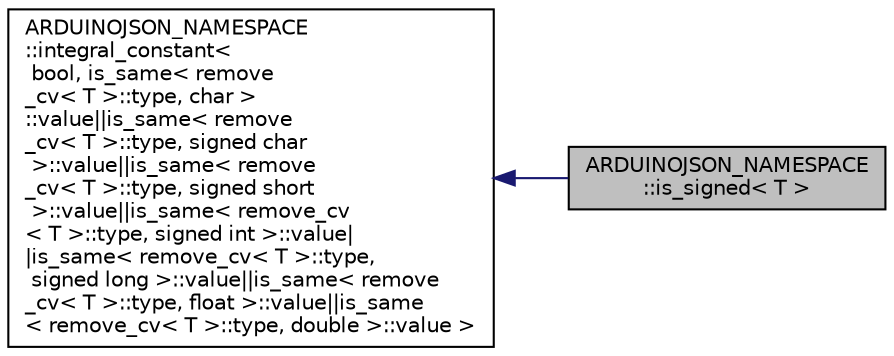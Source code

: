 digraph "ARDUINOJSON_NAMESPACE::is_signed&lt; T &gt;"
{
 // LATEX_PDF_SIZE
  edge [fontname="Helvetica",fontsize="10",labelfontname="Helvetica",labelfontsize="10"];
  node [fontname="Helvetica",fontsize="10",shape=record];
  rankdir="LR";
  Node1 [label="ARDUINOJSON_NAMESPACE\l::is_signed\< T \>",height=0.2,width=0.4,color="black", fillcolor="grey75", style="filled", fontcolor="black",tooltip=" "];
  Node2 -> Node1 [dir="back",color="midnightblue",fontsize="10",style="solid",fontname="Helvetica"];
  Node2 [label="ARDUINOJSON_NAMESPACE\l::integral_constant\<\l bool, is_same\< remove\l_cv\< T \>::type, char \>\l::value\|\|is_same\< remove\l_cv\< T \>::type, signed char\l \>::value\|\|is_same\< remove\l_cv\< T \>::type, signed short\l \>::value\|\|is_same\< remove_cv\l\< T \>::type, signed int \>::value\|\l\|is_same\< remove_cv\< T \>::type,\l signed long \>::value\|\|is_same\< remove\l_cv\< T \>::type, float \>::value\|\|is_same\l\< remove_cv\< T \>::type, double \>::value \>",height=0.2,width=0.4,color="black", fillcolor="white", style="filled",URL="$structARDUINOJSON__NAMESPACE_1_1integral__constant.html",tooltip=" "];
}
